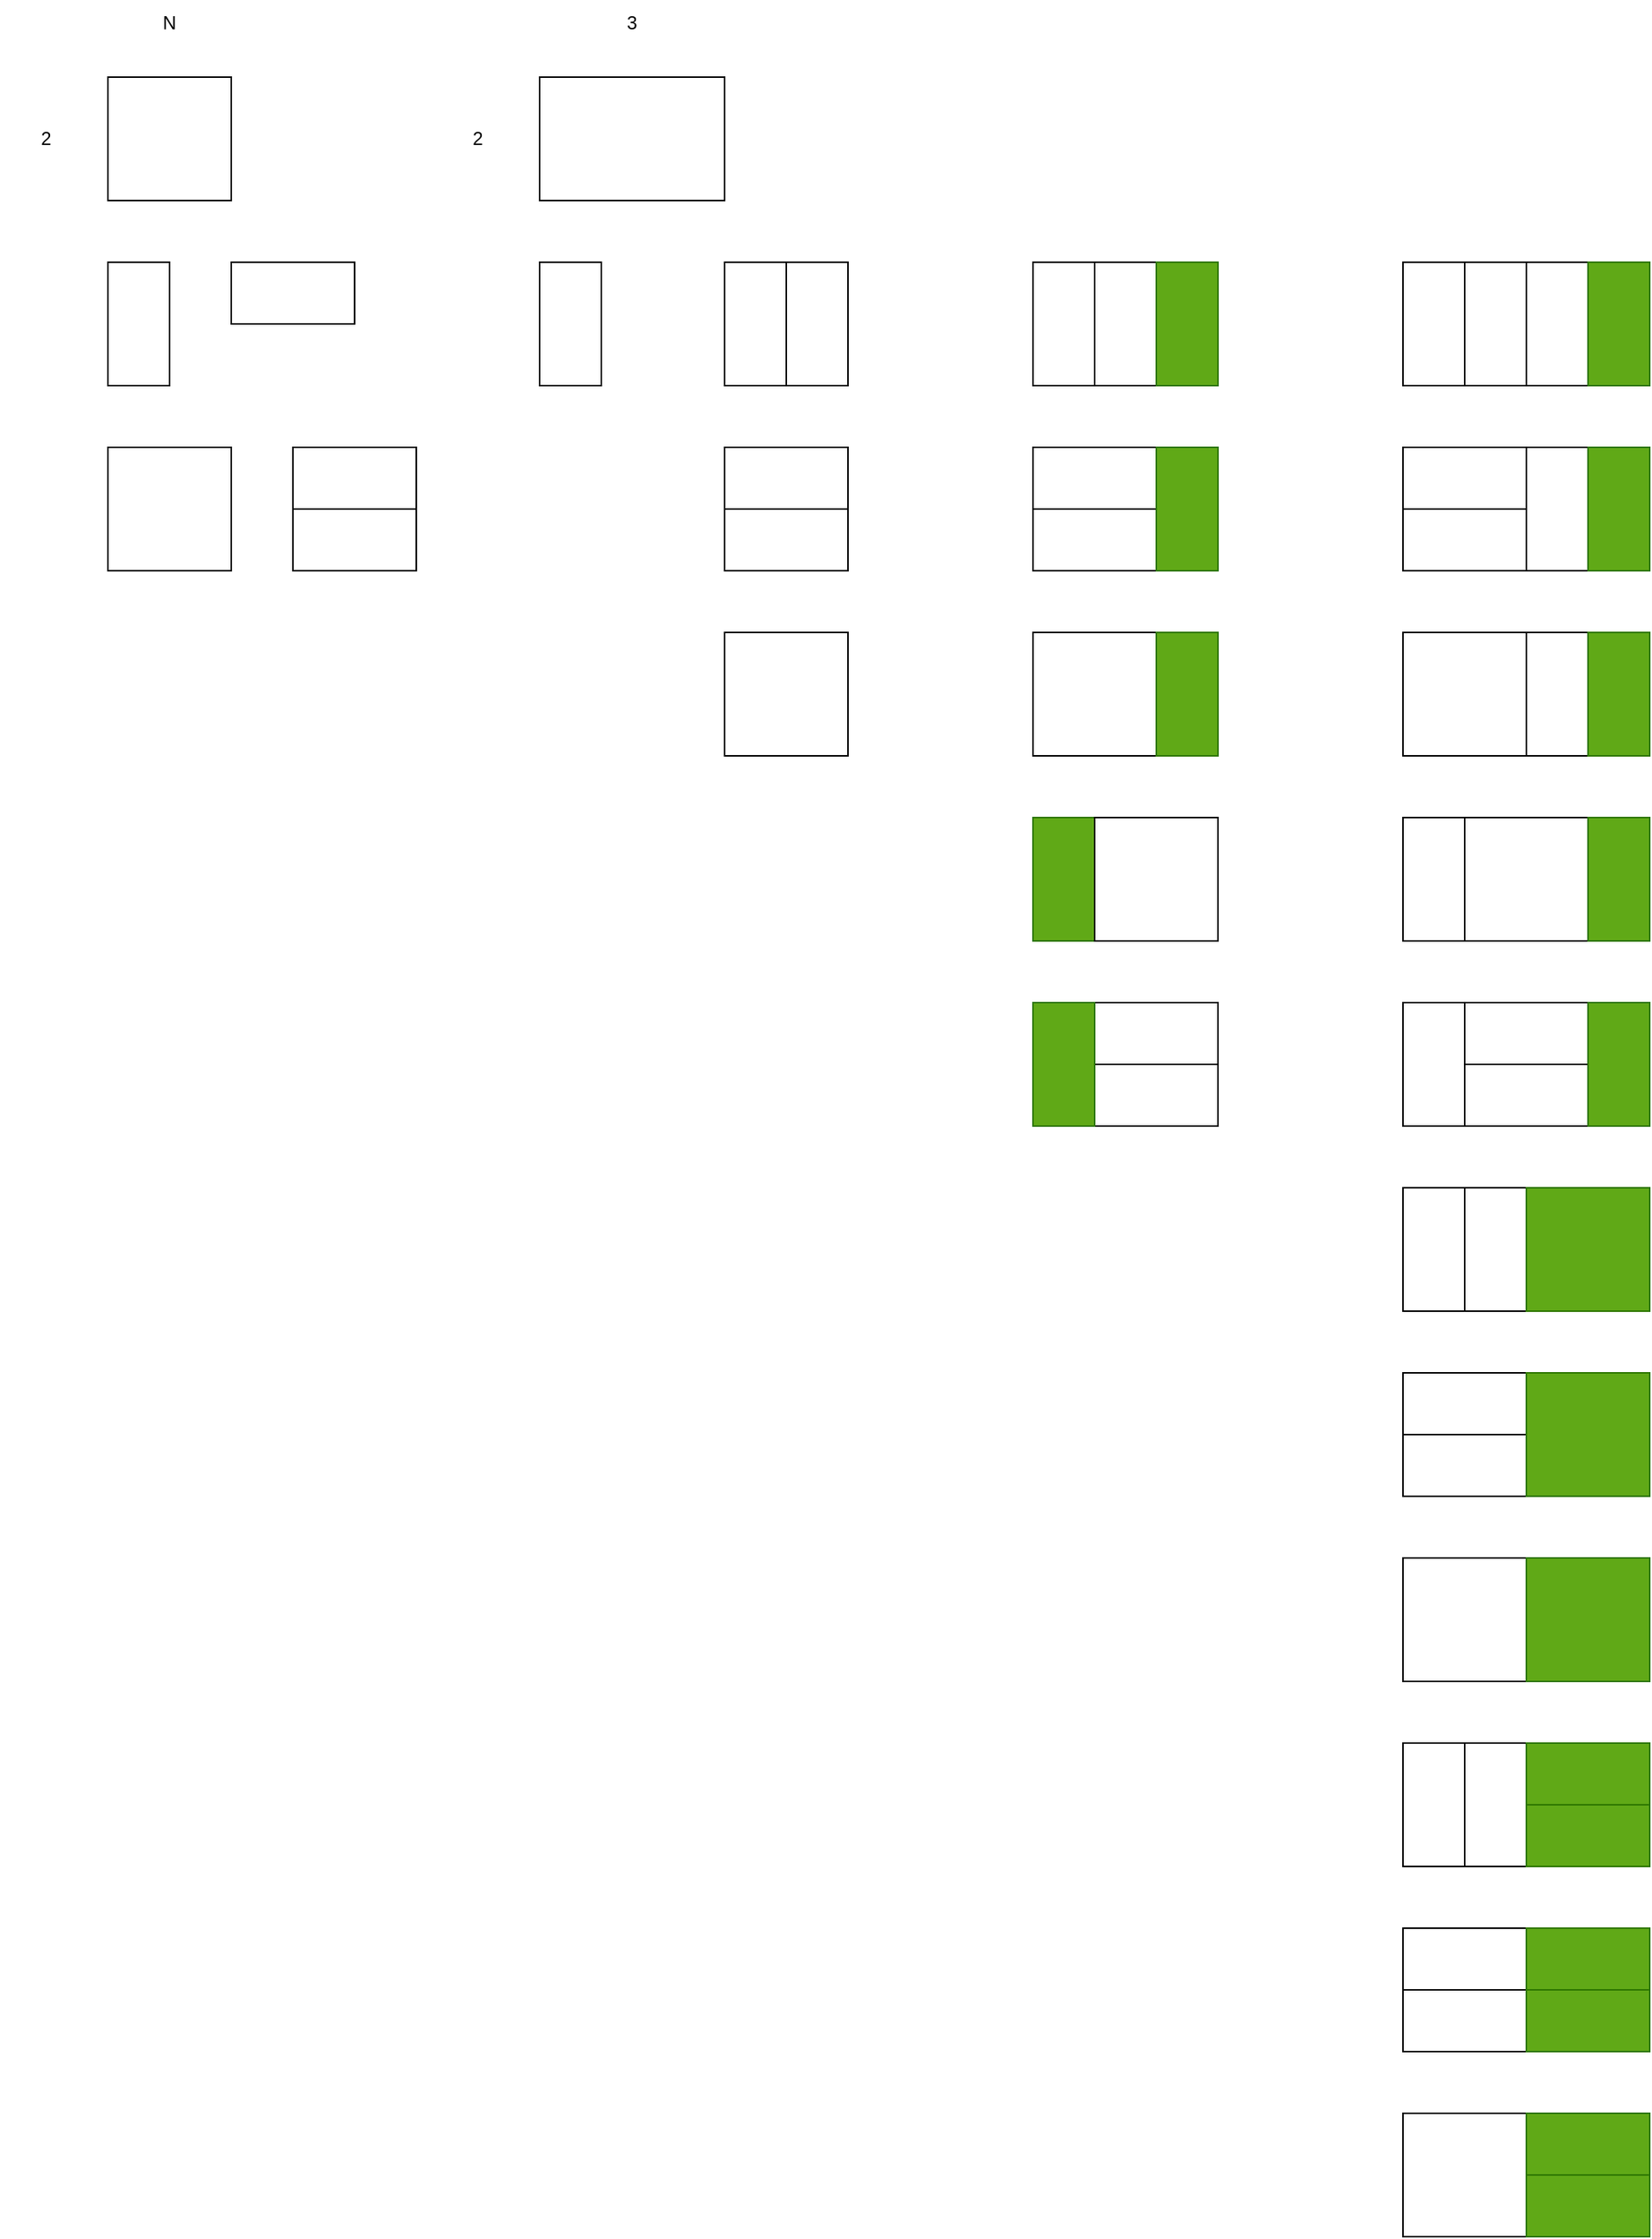 <mxfile version="15.8.7" type="device"><diagram id="kCbnAVj8HLXNd1DAvgsR" name="페이지-1"><mxGraphModel dx="2844" dy="1714" grid="1" gridSize="10" guides="1" tooltips="1" connect="1" arrows="1" fold="1" page="1" pageScale="1" pageWidth="10000" pageHeight="10000" math="0" shadow="0"><root><mxCell id="0"/><mxCell id="1" parent="0"/><mxCell id="xZHq9_g1WQN3_CXxuHio-1" value="" style="rounded=0;whiteSpace=wrap;html=1;" vertex="1" parent="1"><mxGeometry x="280" y="160" width="80" height="80" as="geometry"/></mxCell><mxCell id="xZHq9_g1WQN3_CXxuHio-2" value="2" style="text;html=1;strokeColor=none;fillColor=none;align=center;verticalAlign=middle;whiteSpace=wrap;rounded=0;" vertex="1" parent="1"><mxGeometry x="210" y="185" width="60" height="30" as="geometry"/></mxCell><mxCell id="xZHq9_g1WQN3_CXxuHio-3" value="N" style="text;html=1;strokeColor=none;fillColor=none;align=center;verticalAlign=middle;whiteSpace=wrap;rounded=0;" vertex="1" parent="1"><mxGeometry x="290" y="110" width="60" height="30" as="geometry"/></mxCell><mxCell id="xZHq9_g1WQN3_CXxuHio-4" value="" style="rounded=0;whiteSpace=wrap;html=1;" vertex="1" parent="1"><mxGeometry x="280" y="280" width="40" height="80" as="geometry"/></mxCell><mxCell id="xZHq9_g1WQN3_CXxuHio-5" value="" style="rounded=0;whiteSpace=wrap;html=1;" vertex="1" parent="1"><mxGeometry x="360" y="280" width="80" height="40" as="geometry"/></mxCell><mxCell id="xZHq9_g1WQN3_CXxuHio-6" value="" style="rounded=0;whiteSpace=wrap;html=1;" vertex="1" parent="1"><mxGeometry x="280" y="400" width="80" height="80" as="geometry"/></mxCell><mxCell id="xZHq9_g1WQN3_CXxuHio-7" value="" style="rounded=0;whiteSpace=wrap;html=1;" vertex="1" parent="1"><mxGeometry x="560" y="160" width="120" height="80" as="geometry"/></mxCell><mxCell id="xZHq9_g1WQN3_CXxuHio-8" value="2" style="text;html=1;strokeColor=none;fillColor=none;align=center;verticalAlign=middle;whiteSpace=wrap;rounded=0;" vertex="1" parent="1"><mxGeometry x="490" y="185" width="60" height="30" as="geometry"/></mxCell><mxCell id="xZHq9_g1WQN3_CXxuHio-9" value="3" style="text;html=1;strokeColor=none;fillColor=none;align=center;verticalAlign=middle;whiteSpace=wrap;rounded=0;" vertex="1" parent="1"><mxGeometry x="590" y="110" width="60" height="30" as="geometry"/></mxCell><mxCell id="xZHq9_g1WQN3_CXxuHio-10" value="" style="rounded=0;whiteSpace=wrap;html=1;" vertex="1" parent="1"><mxGeometry x="560" y="280" width="40" height="80" as="geometry"/></mxCell><mxCell id="xZHq9_g1WQN3_CXxuHio-12" value="" style="rounded=0;whiteSpace=wrap;html=1;" vertex="1" parent="1"><mxGeometry x="680" y="280" width="40" height="80" as="geometry"/></mxCell><mxCell id="xZHq9_g1WQN3_CXxuHio-13" value="" style="rounded=0;whiteSpace=wrap;html=1;" vertex="1" parent="1"><mxGeometry x="720" y="280" width="40" height="80" as="geometry"/></mxCell><mxCell id="xZHq9_g1WQN3_CXxuHio-15" value="" style="rounded=0;whiteSpace=wrap;html=1;" vertex="1" parent="1"><mxGeometry x="680" y="400" width="80" height="40" as="geometry"/></mxCell><mxCell id="xZHq9_g1WQN3_CXxuHio-16" value="" style="rounded=0;whiteSpace=wrap;html=1;" vertex="1" parent="1"><mxGeometry x="680" y="440" width="80" height="40" as="geometry"/></mxCell><mxCell id="xZHq9_g1WQN3_CXxuHio-17" value="" style="rounded=0;whiteSpace=wrap;html=1;" vertex="1" parent="1"><mxGeometry x="680" y="520" width="80" height="80" as="geometry"/></mxCell><mxCell id="xZHq9_g1WQN3_CXxuHio-77" value="" style="rounded=0;whiteSpace=wrap;html=1;" vertex="1" parent="1"><mxGeometry x="400" y="400" width="80" height="40" as="geometry"/></mxCell><mxCell id="xZHq9_g1WQN3_CXxuHio-78" value="" style="rounded=0;whiteSpace=wrap;html=1;" vertex="1" parent="1"><mxGeometry x="400" y="440" width="80" height="40" as="geometry"/></mxCell><mxCell id="xZHq9_g1WQN3_CXxuHio-85" value="" style="rounded=0;whiteSpace=wrap;html=1;" vertex="1" parent="1"><mxGeometry x="880" y="280" width="40" height="80" as="geometry"/></mxCell><mxCell id="xZHq9_g1WQN3_CXxuHio-86" value="" style="rounded=0;whiteSpace=wrap;html=1;" vertex="1" parent="1"><mxGeometry x="920" y="280" width="40" height="80" as="geometry"/></mxCell><mxCell id="xZHq9_g1WQN3_CXxuHio-87" value="" style="rounded=0;whiteSpace=wrap;html=1;" vertex="1" parent="1"><mxGeometry x="880" y="400" width="80" height="40" as="geometry"/></mxCell><mxCell id="xZHq9_g1WQN3_CXxuHio-88" value="" style="rounded=0;whiteSpace=wrap;html=1;" vertex="1" parent="1"><mxGeometry x="880" y="440" width="80" height="40" as="geometry"/></mxCell><mxCell id="xZHq9_g1WQN3_CXxuHio-89" value="" style="rounded=0;whiteSpace=wrap;html=1;" vertex="1" parent="1"><mxGeometry x="880" y="520" width="80" height="80" as="geometry"/></mxCell><mxCell id="xZHq9_g1WQN3_CXxuHio-90" value="" style="rounded=0;whiteSpace=wrap;html=1;fillColor=#60a917;fontColor=#ffffff;strokeColor=#2D7600;" vertex="1" parent="1"><mxGeometry x="960" y="280" width="40" height="80" as="geometry"/></mxCell><mxCell id="xZHq9_g1WQN3_CXxuHio-91" value="" style="rounded=0;whiteSpace=wrap;html=1;fillColor=#60a917;fontColor=#ffffff;strokeColor=#2D7600;" vertex="1" parent="1"><mxGeometry x="960" y="400" width="40" height="80" as="geometry"/></mxCell><mxCell id="xZHq9_g1WQN3_CXxuHio-92" value="" style="rounded=0;whiteSpace=wrap;html=1;fillColor=#60a917;fontColor=#ffffff;strokeColor=#2D7600;" vertex="1" parent="1"><mxGeometry x="960" y="520" width="40" height="80" as="geometry"/></mxCell><mxCell id="xZHq9_g1WQN3_CXxuHio-93" value="" style="rounded=0;whiteSpace=wrap;html=1;fillColor=#60a917;fontColor=#ffffff;strokeColor=#2D7600;" vertex="1" parent="1"><mxGeometry x="880" y="640" width="40" height="80" as="geometry"/></mxCell><mxCell id="xZHq9_g1WQN3_CXxuHio-94" value="" style="rounded=0;whiteSpace=wrap;html=1;" vertex="1" parent="1"><mxGeometry x="920" y="640" width="80" height="80" as="geometry"/></mxCell><mxCell id="xZHq9_g1WQN3_CXxuHio-95" value="" style="rounded=0;whiteSpace=wrap;html=1;" vertex="1" parent="1"><mxGeometry x="920" y="760" width="80" height="40" as="geometry"/></mxCell><mxCell id="xZHq9_g1WQN3_CXxuHio-96" value="" style="rounded=0;whiteSpace=wrap;html=1;" vertex="1" parent="1"><mxGeometry x="920" y="800" width="80" height="40" as="geometry"/></mxCell><mxCell id="xZHq9_g1WQN3_CXxuHio-97" value="" style="rounded=0;whiteSpace=wrap;html=1;fillColor=#60a917;fontColor=#ffffff;strokeColor=#2D7600;" vertex="1" parent="1"><mxGeometry x="880" y="760" width="40" height="80" as="geometry"/></mxCell><mxCell id="xZHq9_g1WQN3_CXxuHio-98" value="" style="rounded=0;whiteSpace=wrap;html=1;" vertex="1" parent="1"><mxGeometry x="1120" y="280" width="40" height="80" as="geometry"/></mxCell><mxCell id="xZHq9_g1WQN3_CXxuHio-99" value="" style="rounded=0;whiteSpace=wrap;html=1;" vertex="1" parent="1"><mxGeometry x="1160" y="280" width="40" height="80" as="geometry"/></mxCell><mxCell id="xZHq9_g1WQN3_CXxuHio-100" value="" style="rounded=0;whiteSpace=wrap;html=1;" vertex="1" parent="1"><mxGeometry x="1120" y="400" width="80" height="40" as="geometry"/></mxCell><mxCell id="xZHq9_g1WQN3_CXxuHio-101" value="" style="rounded=0;whiteSpace=wrap;html=1;" vertex="1" parent="1"><mxGeometry x="1120" y="440" width="80" height="40" as="geometry"/></mxCell><mxCell id="xZHq9_g1WQN3_CXxuHio-102" value="" style="rounded=0;whiteSpace=wrap;html=1;" vertex="1" parent="1"><mxGeometry x="1120" y="520" width="80" height="80" as="geometry"/></mxCell><mxCell id="xZHq9_g1WQN3_CXxuHio-103" value="" style="rounded=0;whiteSpace=wrap;html=1;" vertex="1" parent="1"><mxGeometry x="1200" y="280" width="40" height="80" as="geometry"/></mxCell><mxCell id="xZHq9_g1WQN3_CXxuHio-104" value="" style="rounded=0;whiteSpace=wrap;html=1;" vertex="1" parent="1"><mxGeometry x="1200" y="400" width="40" height="80" as="geometry"/></mxCell><mxCell id="xZHq9_g1WQN3_CXxuHio-105" value="" style="rounded=0;whiteSpace=wrap;html=1;" vertex="1" parent="1"><mxGeometry x="1200" y="520" width="40" height="80" as="geometry"/></mxCell><mxCell id="xZHq9_g1WQN3_CXxuHio-106" value="" style="rounded=0;whiteSpace=wrap;html=1;" vertex="1" parent="1"><mxGeometry x="1120" y="640" width="40" height="80" as="geometry"/></mxCell><mxCell id="xZHq9_g1WQN3_CXxuHio-107" value="" style="rounded=0;whiteSpace=wrap;html=1;" vertex="1" parent="1"><mxGeometry x="1160" y="640" width="80" height="80" as="geometry"/></mxCell><mxCell id="xZHq9_g1WQN3_CXxuHio-108" value="" style="rounded=0;whiteSpace=wrap;html=1;" vertex="1" parent="1"><mxGeometry x="1160" y="760" width="80" height="40" as="geometry"/></mxCell><mxCell id="xZHq9_g1WQN3_CXxuHio-109" value="" style="rounded=0;whiteSpace=wrap;html=1;" vertex="1" parent="1"><mxGeometry x="1160" y="800" width="80" height="40" as="geometry"/></mxCell><mxCell id="xZHq9_g1WQN3_CXxuHio-110" value="" style="rounded=0;whiteSpace=wrap;html=1;" vertex="1" parent="1"><mxGeometry x="1120" y="760" width="40" height="80" as="geometry"/></mxCell><mxCell id="xZHq9_g1WQN3_CXxuHio-111" value="" style="rounded=0;whiteSpace=wrap;html=1;fillColor=#60a917;fontColor=#ffffff;strokeColor=#2D7600;" vertex="1" parent="1"><mxGeometry x="1240" y="280" width="40" height="80" as="geometry"/></mxCell><mxCell id="xZHq9_g1WQN3_CXxuHio-112" value="" style="rounded=0;whiteSpace=wrap;html=1;fillColor=#60a917;fontColor=#ffffff;strokeColor=#2D7600;" vertex="1" parent="1"><mxGeometry x="1240" y="400" width="40" height="80" as="geometry"/></mxCell><mxCell id="xZHq9_g1WQN3_CXxuHio-113" value="" style="rounded=0;whiteSpace=wrap;html=1;fillColor=#60a917;fontColor=#ffffff;strokeColor=#2D7600;" vertex="1" parent="1"><mxGeometry x="1240" y="520" width="40" height="80" as="geometry"/></mxCell><mxCell id="xZHq9_g1WQN3_CXxuHio-114" value="" style="rounded=0;whiteSpace=wrap;html=1;fillColor=#60a917;fontColor=#ffffff;strokeColor=#2D7600;" vertex="1" parent="1"><mxGeometry x="1240" y="640" width="40" height="80" as="geometry"/></mxCell><mxCell id="xZHq9_g1WQN3_CXxuHio-115" value="" style="rounded=0;whiteSpace=wrap;html=1;fillColor=#60a917;fontColor=#ffffff;strokeColor=#2D7600;" vertex="1" parent="1"><mxGeometry x="1240" y="760" width="40" height="80" as="geometry"/></mxCell><mxCell id="xZHq9_g1WQN3_CXxuHio-117" value="" style="rounded=0;whiteSpace=wrap;html=1;" vertex="1" parent="1"><mxGeometry x="1120" y="880" width="40" height="80" as="geometry"/></mxCell><mxCell id="xZHq9_g1WQN3_CXxuHio-118" value="" style="rounded=0;whiteSpace=wrap;html=1;" vertex="1" parent="1"><mxGeometry x="1160" y="880" width="40" height="80" as="geometry"/></mxCell><mxCell id="xZHq9_g1WQN3_CXxuHio-119" value="" style="rounded=0;whiteSpace=wrap;html=1;" vertex="1" parent="1"><mxGeometry x="1120" y="1000" width="80" height="40" as="geometry"/></mxCell><mxCell id="xZHq9_g1WQN3_CXxuHio-120" value="" style="rounded=0;whiteSpace=wrap;html=1;" vertex="1" parent="1"><mxGeometry x="1120" y="1040" width="80" height="40" as="geometry"/></mxCell><mxCell id="xZHq9_g1WQN3_CXxuHio-121" value="" style="rounded=0;whiteSpace=wrap;html=1;" vertex="1" parent="1"><mxGeometry x="1120" y="1120" width="80" height="80" as="geometry"/></mxCell><mxCell id="xZHq9_g1WQN3_CXxuHio-122" value="" style="rounded=0;whiteSpace=wrap;html=1;fillColor=#60a917;fontColor=#ffffff;strokeColor=#2D7600;" vertex="1" parent="1"><mxGeometry x="1200" y="880" width="80" height="80" as="geometry"/></mxCell><mxCell id="xZHq9_g1WQN3_CXxuHio-123" value="" style="rounded=0;whiteSpace=wrap;html=1;fillColor=#60a917;fontColor=#ffffff;strokeColor=#2D7600;" vertex="1" parent="1"><mxGeometry x="1200" y="1120" width="80" height="80" as="geometry"/></mxCell><mxCell id="xZHq9_g1WQN3_CXxuHio-124" value="" style="rounded=0;whiteSpace=wrap;html=1;fillColor=#60a917;fontColor=#ffffff;strokeColor=#2D7600;" vertex="1" parent="1"><mxGeometry x="1200" y="1000" width="80" height="80" as="geometry"/></mxCell><mxCell id="xZHq9_g1WQN3_CXxuHio-130" value="" style="rounded=0;whiteSpace=wrap;html=1;" vertex="1" parent="1"><mxGeometry x="1120" y="1240" width="40" height="80" as="geometry"/></mxCell><mxCell id="xZHq9_g1WQN3_CXxuHio-131" value="" style="rounded=0;whiteSpace=wrap;html=1;" vertex="1" parent="1"><mxGeometry x="1160" y="1240" width="40" height="80" as="geometry"/></mxCell><mxCell id="xZHq9_g1WQN3_CXxuHio-132" value="" style="rounded=0;whiteSpace=wrap;html=1;" vertex="1" parent="1"><mxGeometry x="1120" y="1360" width="80" height="40" as="geometry"/></mxCell><mxCell id="xZHq9_g1WQN3_CXxuHio-133" value="" style="rounded=0;whiteSpace=wrap;html=1;" vertex="1" parent="1"><mxGeometry x="1120" y="1400" width="80" height="40" as="geometry"/></mxCell><mxCell id="xZHq9_g1WQN3_CXxuHio-134" value="" style="rounded=0;whiteSpace=wrap;html=1;" vertex="1" parent="1"><mxGeometry x="1120" y="1480" width="80" height="80" as="geometry"/></mxCell><mxCell id="xZHq9_g1WQN3_CXxuHio-135" value="" style="rounded=0;whiteSpace=wrap;html=1;fillColor=#60a917;fontColor=#ffffff;strokeColor=#2D7600;" vertex="1" parent="1"><mxGeometry x="1200" y="1240" width="80" height="40" as="geometry"/></mxCell><mxCell id="xZHq9_g1WQN3_CXxuHio-136" value="" style="rounded=0;whiteSpace=wrap;html=1;fillColor=#60a917;fontColor=#ffffff;strokeColor=#2D7600;" vertex="1" parent="1"><mxGeometry x="1200" y="1280" width="80" height="40" as="geometry"/></mxCell><mxCell id="xZHq9_g1WQN3_CXxuHio-137" value="" style="rounded=0;whiteSpace=wrap;html=1;fillColor=#60a917;fontColor=#ffffff;strokeColor=#2D7600;" vertex="1" parent="1"><mxGeometry x="1200" y="1360" width="80" height="40" as="geometry"/></mxCell><mxCell id="xZHq9_g1WQN3_CXxuHio-138" value="" style="rounded=0;whiteSpace=wrap;html=1;fillColor=#60a917;fontColor=#ffffff;strokeColor=#2D7600;" vertex="1" parent="1"><mxGeometry x="1200" y="1400" width="80" height="40" as="geometry"/></mxCell><mxCell id="xZHq9_g1WQN3_CXxuHio-139" value="" style="rounded=0;whiteSpace=wrap;html=1;fillColor=#60a917;fontColor=#ffffff;strokeColor=#2D7600;" vertex="1" parent="1"><mxGeometry x="1200" y="1480" width="80" height="40" as="geometry"/></mxCell><mxCell id="xZHq9_g1WQN3_CXxuHio-140" value="" style="rounded=0;whiteSpace=wrap;html=1;fillColor=#60a917;fontColor=#ffffff;strokeColor=#2D7600;" vertex="1" parent="1"><mxGeometry x="1200" y="1520" width="80" height="40" as="geometry"/></mxCell></root></mxGraphModel></diagram></mxfile>